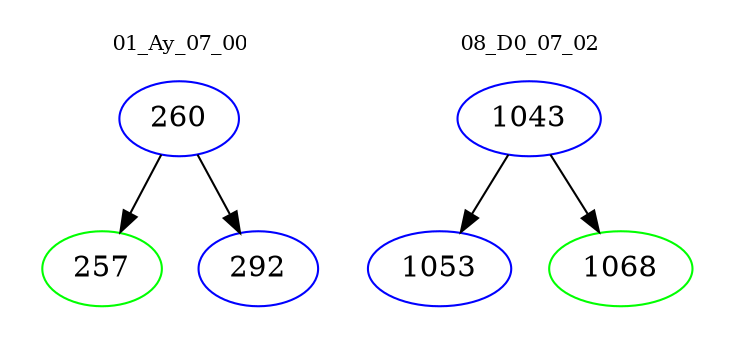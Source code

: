 digraph{
subgraph cluster_0 {
color = white
label = "01_Ay_07_00";
fontsize=10;
T0_260 [label="260", color="blue"]
T0_260 -> T0_257 [color="black"]
T0_257 [label="257", color="green"]
T0_260 -> T0_292 [color="black"]
T0_292 [label="292", color="blue"]
}
subgraph cluster_1 {
color = white
label = "08_D0_07_02";
fontsize=10;
T1_1043 [label="1043", color="blue"]
T1_1043 -> T1_1053 [color="black"]
T1_1053 [label="1053", color="blue"]
T1_1043 -> T1_1068 [color="black"]
T1_1068 [label="1068", color="green"]
}
}

